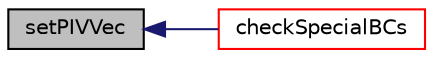 digraph "setPIVVec"
{
  bgcolor="transparent";
  edge [fontname="Helvetica",fontsize="10",labelfontname="Helvetica",labelfontsize="10"];
  node [fontname="Helvetica",fontsize="10",shape=record];
  rankdir="LR";
  Node221 [label="setPIVVec",height=0.2,width=0.4,color="black", fillcolor="grey75", style="filled", fontcolor="black"];
  Node221 -> Node222 [dir="back",color="midnightblue",fontsize="10",style="solid",fontname="Helvetica"];
  Node222 [label="checkSpecialBCs",height=0.2,width=0.4,color="red",URL="$classFoam_1_1DAJacCon.html#ab84b12272957c0b7caa1ecde6c904618",tooltip="check if there is special boundary conditions that need special treatment in jacCon_ ..."];
}

